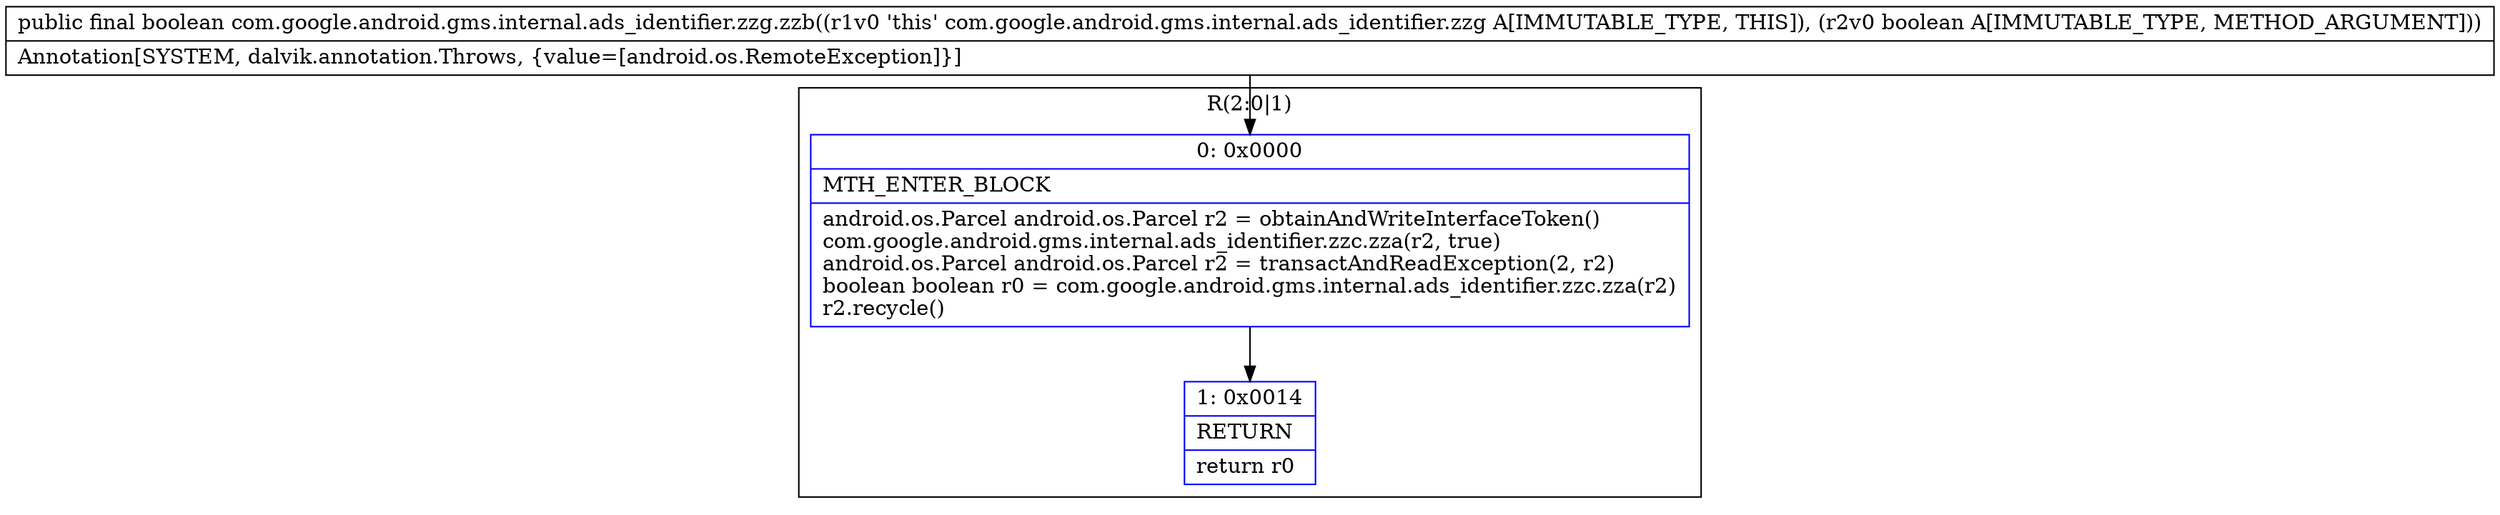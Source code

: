 digraph "CFG forcom.google.android.gms.internal.ads_identifier.zzg.zzb(Z)Z" {
subgraph cluster_Region_1059516648 {
label = "R(2:0|1)";
node [shape=record,color=blue];
Node_0 [shape=record,label="{0\:\ 0x0000|MTH_ENTER_BLOCK\l|android.os.Parcel android.os.Parcel r2 = obtainAndWriteInterfaceToken()\lcom.google.android.gms.internal.ads_identifier.zzc.zza(r2, true)\landroid.os.Parcel android.os.Parcel r2 = transactAndReadException(2, r2)\lboolean boolean r0 = com.google.android.gms.internal.ads_identifier.zzc.zza(r2)\lr2.recycle()\l}"];
Node_1 [shape=record,label="{1\:\ 0x0014|RETURN\l|return r0\l}"];
}
MethodNode[shape=record,label="{public final boolean com.google.android.gms.internal.ads_identifier.zzg.zzb((r1v0 'this' com.google.android.gms.internal.ads_identifier.zzg A[IMMUTABLE_TYPE, THIS]), (r2v0 boolean A[IMMUTABLE_TYPE, METHOD_ARGUMENT]))  | Annotation[SYSTEM, dalvik.annotation.Throws, \{value=[android.os.RemoteException]\}]\l}"];
MethodNode -> Node_0;
Node_0 -> Node_1;
}

